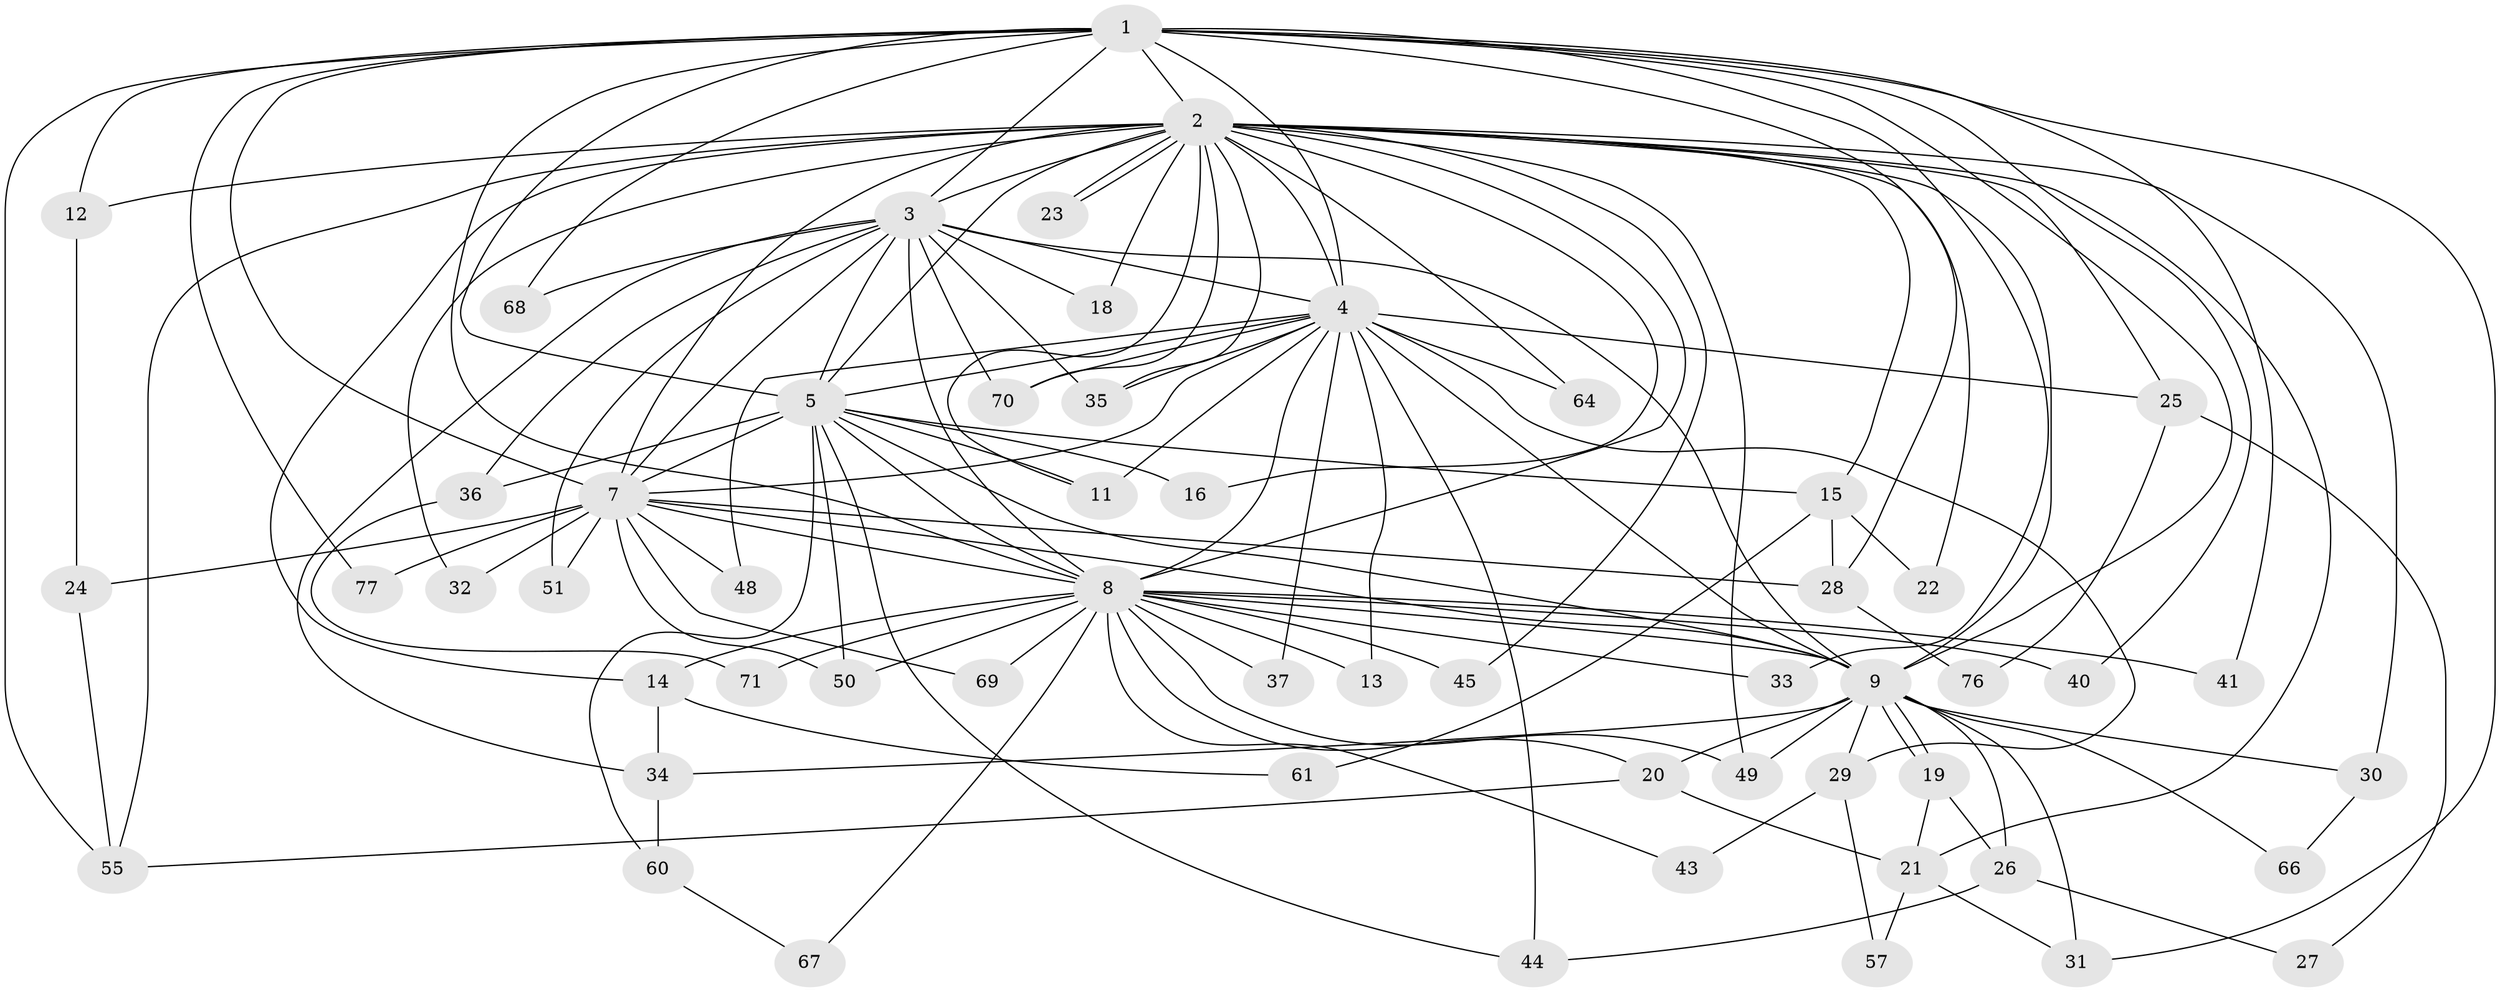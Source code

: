 // original degree distribution, {15: 0.0125, 26: 0.0125, 16: 0.0125, 23: 0.0125, 18: 0.025, 13: 0.025, 25: 0.0125, 19: 0.0125, 3: 0.225, 2: 0.5125, 4: 0.0875, 5: 0.05}
// Generated by graph-tools (version 1.1) at 2025/10/02/27/25 16:10:57]
// undirected, 56 vertices, 136 edges
graph export_dot {
graph [start="1"]
  node [color=gray90,style=filled];
  1 [super="+10"];
  2 [super="+6"];
  3 [super="+17"];
  4 [super="+42"];
  5 [super="+58"];
  7 [super="+39"];
  8 [super="+80"];
  9 [super="+38"];
  11 [super="+62"];
  12;
  13;
  14;
  15 [super="+53"];
  16;
  18;
  19;
  20 [super="+72"];
  21 [super="+54"];
  22 [super="+46"];
  23;
  24 [super="+65"];
  25 [super="+74"];
  26;
  27;
  28;
  29 [super="+63"];
  30;
  31 [super="+79"];
  32;
  33;
  34 [super="+52"];
  35 [super="+73"];
  36;
  37;
  40;
  41;
  43;
  44 [super="+47"];
  45;
  48;
  49 [super="+56"];
  50 [super="+78"];
  51;
  55 [super="+59"];
  57;
  60;
  61;
  64;
  66;
  67;
  68;
  69;
  70 [super="+75"];
  71;
  76;
  77;
  1 -- 2 [weight=4];
  1 -- 3 [weight=2];
  1 -- 4 [weight=2];
  1 -- 5 [weight=2];
  1 -- 7 [weight=2];
  1 -- 8 [weight=3];
  1 -- 9 [weight=2];
  1 -- 28;
  1 -- 31;
  1 -- 41;
  1 -- 55;
  1 -- 68;
  1 -- 40;
  1 -- 33;
  1 -- 12;
  1 -- 77;
  2 -- 3 [weight=2];
  2 -- 4 [weight=3];
  2 -- 5 [weight=2];
  2 -- 7 [weight=2];
  2 -- 8 [weight=2];
  2 -- 9 [weight=2];
  2 -- 12;
  2 -- 14;
  2 -- 16;
  2 -- 18;
  2 -- 23;
  2 -- 23;
  2 -- 25;
  2 -- 30;
  2 -- 32;
  2 -- 45;
  2 -- 55;
  2 -- 64;
  2 -- 70;
  2 -- 15;
  2 -- 21;
  2 -- 22;
  2 -- 49;
  2 -- 11;
  2 -- 35;
  3 -- 4;
  3 -- 5;
  3 -- 7;
  3 -- 8 [weight=2];
  3 -- 9;
  3 -- 18;
  3 -- 35;
  3 -- 36;
  3 -- 51;
  3 -- 68;
  3 -- 34;
  3 -- 70;
  4 -- 5 [weight=2];
  4 -- 7 [weight=2];
  4 -- 8;
  4 -- 9;
  4 -- 11;
  4 -- 13;
  4 -- 25 [weight=2];
  4 -- 29 [weight=2];
  4 -- 35;
  4 -- 37;
  4 -- 48;
  4 -- 64;
  4 -- 70;
  4 -- 44;
  5 -- 7;
  5 -- 8;
  5 -- 9 [weight=2];
  5 -- 11;
  5 -- 15;
  5 -- 16;
  5 -- 36;
  5 -- 44;
  5 -- 50;
  5 -- 60;
  7 -- 8;
  7 -- 9;
  7 -- 24;
  7 -- 28;
  7 -- 32;
  7 -- 48;
  7 -- 50;
  7 -- 51;
  7 -- 69;
  7 -- 77;
  8 -- 9;
  8 -- 13;
  8 -- 14;
  8 -- 20;
  8 -- 33;
  8 -- 37;
  8 -- 40;
  8 -- 41;
  8 -- 43;
  8 -- 45;
  8 -- 49;
  8 -- 67;
  8 -- 69;
  8 -- 71;
  8 -- 50;
  9 -- 19;
  9 -- 19;
  9 -- 20 [weight=2];
  9 -- 26;
  9 -- 29;
  9 -- 30;
  9 -- 31;
  9 -- 34;
  9 -- 66;
  9 -- 49;
  12 -- 24;
  14 -- 61;
  14 -- 34;
  15 -- 61;
  15 -- 28;
  15 -- 22;
  19 -- 26;
  19 -- 21;
  20 -- 21;
  20 -- 55;
  21 -- 57;
  21 -- 31;
  24 -- 55;
  25 -- 27;
  25 -- 76;
  26 -- 27;
  26 -- 44;
  28 -- 76;
  29 -- 43;
  29 -- 57;
  30 -- 66;
  34 -- 60;
  36 -- 71;
  60 -- 67;
}
